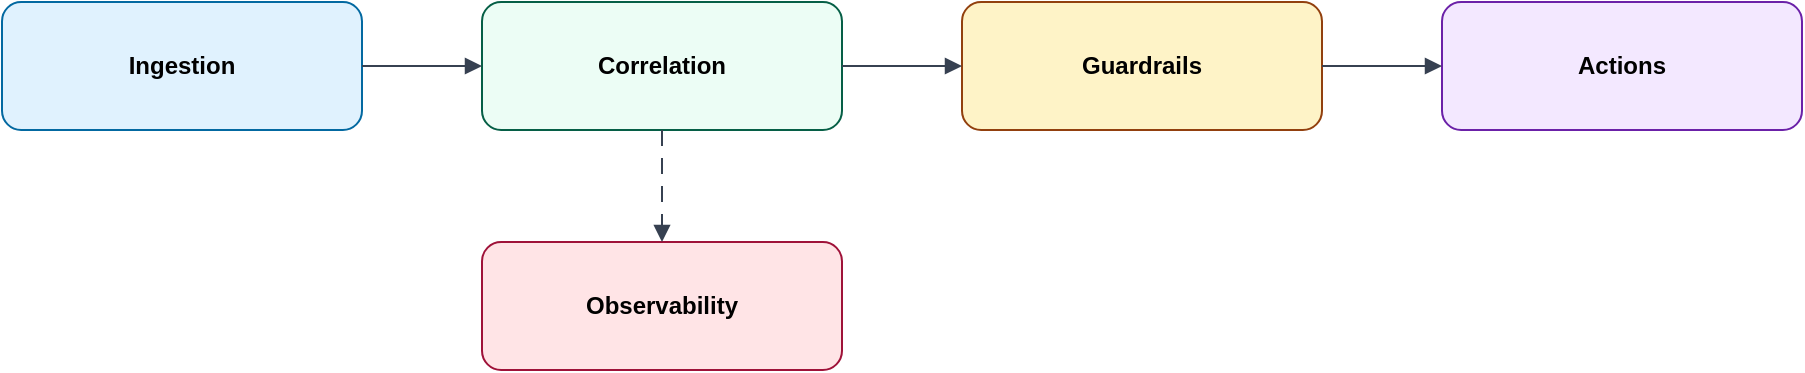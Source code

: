 <mxfile version="22.1.0" editor="diagramly" type="device">
  <diagram id="Zk1m3f3zQZc4sP3eN" name="Interactive Hotspots">
    <mxGraphModel dx="1245" dy="795" grid="1" gridSize="10" guides="1" tooltips="1" connect="1" arrows="1" fold="1" page="1" pageScale="1" pageWidth="1200" pageHeight="800" math="0" shadow="0">
      <root>
        <mxCell id="0"/>
        <mxCell id="1" parent="0"/>

        <mxCell id="node_ingestion" value="Ingestion" style="rounded=1;whiteSpace=wrap;html=1;fillColor=#E0F2FE;strokeColor=#0369A1;fontStyle=1;spacing=8;" vertex="1" parent="1">
          <mxGeometry x="60" y="300" width="180" height="64" as="geometry"/>
        </mxCell>

        <mxCell id="node_correlation" value="Correlation" style="rounded=1;whiteSpace=wrap;html=1;fillColor=#ECFDF5;strokeColor=#065F46;fontStyle=1;spacing=8;" vertex="1" parent="1">
          <mxGeometry x="300" y="300" width="180" height="64" as="geometry"/>
        </mxCell>

        <mxCell id="node_guardrails" value="Guardrails" style="rounded=1;whiteSpace=wrap;html=1;fillColor=#FEF3C7;strokeColor=#92400E;fontStyle=1;spacing=8;" vertex="1" parent="1">
          <mxGeometry x="540" y="300" width="180" height="64" as="geometry"/>
        </mxCell>

        <mxCell id="node_actions" value="Actions" style="rounded=1;whiteSpace=wrap;html=1;fillColor=#F3E8FF;strokeColor=#6B21A8;fontStyle=1;spacing=8;" vertex="1" parent="1">
          <mxGeometry x="780" y="300" width="180" height="64" as="geometry"/>
        </mxCell>

        <mxCell id="node_observability" value="Observability" style="rounded=1;whiteSpace=wrap;html=1;fillColor=#FFE4E6;strokeColor=#9F1239;fontStyle=1;spacing=8;" vertex="1" parent="1">
          <mxGeometry x="300" y="420" width="180" height="64" as="geometry"/>
        </mxCell>

        <!-- Edges -->
        <mxCell id="edge_ingest_corr" value="" style="endArrow=block;endFill=1;strokeColor=#374151;rounded=0;" edge="1" parent="1" source="node_ingestion" target="node_correlation">
          <mxGeometry relative="1" as="geometry"/>
        </mxCell>
        <mxCell id="edge_corr_guard" value="" style="endArrow=block;endFill=1;strokeColor=#374151;rounded=0;" edge="1" parent="1" source="node_correlation" target="node_guardrails">
          <mxGeometry relative="1" as="geometry"/>
        </mxCell>
        <mxCell id="edge_guard_actions" value="" style="endArrow=block;endFill=1;strokeColor=#374151;rounded=0;" edge="1" parent="1" source="node_guardrails" target="node_actions">
          <mxGeometry relative="1" as="geometry"/>
        </mxCell>
        <mxCell id="edge_corr_obs" value="" style="endArrow=block;endFill=1;strokeColor=#374151;dashed=1;dashPattern=8 6;rounded=0;" edge="1" parent="1" source="node_correlation" target="node_observability">
          <mxGeometry relative="1" as="geometry"/>
        </mxCell>
      </root>
    </mxGraphModel>
  </diagram>
</mxfile>
